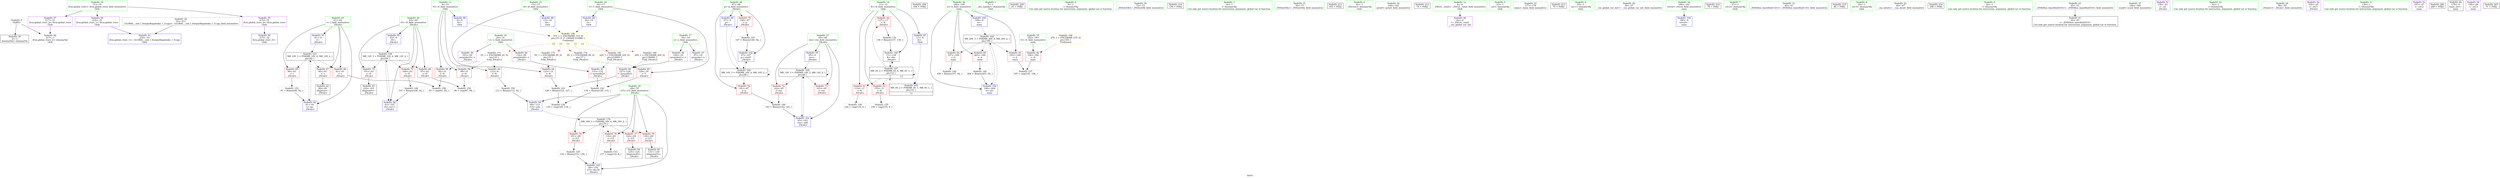digraph "SVFG" {
	label="SVFG";

	Node0x555857e14da0 [shape=record,color=grey,label="{NodeID: 0\nNullPtr}"];
	Node0x555857e14da0 -> Node0x555857e2ba60[style=solid];
	Node0x555857e14da0 -> Node0x555857e2f7a0[style=solid];
	Node0x555857e3db20 [shape=record,color=yellow,style=double,label="{NodeID: 180\n20V_1 = ENCHI(MR_20V_0)\npts\{190000 \}\nFun[_Z4calcv]}"];
	Node0x555857e3db20 -> Node0x555857e2ecc0[style=dashed];
	Node0x555857e2c2e0 [shape=record,color=blue,label="{NodeID: 97\n65\<--9\nres\<--\n_Z4calcv\n}"];
	Node0x555857e2c2e0 -> Node0x555857e3ba00[style=dashed];
	Node0x555857e2a360 [shape=record,color=green,label="{NodeID: 14\n11\<--12\nK\<--K_field_insensitive\nGlob }"];
	Node0x555857e2a360 -> Node0x555857e2dd50[style=solid];
	Node0x555857e2a360 -> Node0x555857e2de20[style=solid];
	Node0x555857e2a360 -> Node0x555857e2def0[style=solid];
	Node0x555857e2a360 -> Node0x555857e2f2a0[style=solid];
	Node0x555857e2a360 -> Node0x555857e2c550[style=solid];
	Node0x555857e2b050 [shape=record,color=green,label="{NodeID: 28\n67\<--68\np\<--p_field_insensitive\n_Z4calcv\n}"];
	Node0x555857e2b050 -> Node0x555857e2e7e0[style=solid];
	Node0x555857e2b050 -> Node0x555857e2e8b0[style=solid];
	Node0x555857e2b050 -> Node0x555857e2c3b0[style=solid];
	Node0x555857e2b050 -> Node0x555857e2c6f0[style=solid];
	Node0x555857e48a10 [shape=record,color=black,label="{NodeID: 208\n104 = PHI()\n}"];
	Node0x555857e2bd30 [shape=record,color=black,label="{NodeID: 42\n86\<--85\nidxprom\<--\n_Z4calcv\n}"];
	Node0x555857e2d8e0 [shape=record,color=purple,label="{NodeID: 56\n216\<--31\nllvm.global_ctors_1\<--llvm.global_ctors\nGlob }"];
	Node0x555857e2d8e0 -> Node0x555857e2f6a0[style=solid];
	Node0x555857e33e50 [shape=record,color=grey,label="{NodeID: 153\n117 = cmp(116, 9, )\n}"];
	Node0x555857e2e4a0 [shape=record,color=red,label="{NodeID: 70\n101\<--63\n\<--i5\n_Z4calcv\n}"];
	Node0x555857e2e4a0 -> Node0x555857e2be00[style=solid];
	Node0x555857e3b500 [shape=record,color=black,label="{NodeID: 167\nMR_4V_2 = PHI(MR_4V_4, MR_4V_1, )\npts\{12 \}\n|{|<s5>13}}"];
	Node0x555857e3b500 -> Node0x555857e2dd50[style=dashed];
	Node0x555857e3b500 -> Node0x555857e2de20[style=dashed];
	Node0x555857e3b500 -> Node0x555857e2def0[style=dashed];
	Node0x555857e3b500 -> Node0x555857e2c550[style=dashed];
	Node0x555857e3b500 -> Node0x555857e3b500[style=dashed];
	Node0x555857e3b500:s5 -> Node0x555857e3ab00[style=dashed,color=blue];
	Node0x555857e2f000 [shape=record,color=red,label="{NodeID: 84\n197\<--184\n\<--ii\nmain\n}"];
	Node0x555857e2f000 -> Node0x555857e2d140[style=solid];
	Node0x555857e150f0 [shape=record,color=green,label="{NodeID: 1\n7\<--1\n__dso_handle\<--dummyObj\nGlob }"];
	Node0x555857e3dc00 [shape=record,color=yellow,style=double,label="{NodeID: 181\n22V_1 = ENCHI(MR_22V_0)\npts\{210000 \}\nFun[_Z4calcv]}"];
	Node0x555857e3dc00 -> Node0x555857e2ed90[style=dashed];
	Node0x555857e2c3b0 [shape=record,color=blue,label="{NodeID: 98\n67\<--9\np\<--\n_Z4calcv\n}"];
	Node0x555857e2c3b0 -> Node0x555857e3bf00[style=dashed];
	Node0x555857e2a420 [shape=record,color=green,label="{NodeID: 15\n13\<--15\nB\<--B_field_insensitive\nGlob }"];
	Node0x555857e2a420 -> Node0x555857e2dfc0[style=solid];
	Node0x555857e2a420 -> Node0x555857e2f3a0[style=solid];
	Node0x555857e2b120 [shape=record,color=green,label="{NodeID: 29\n69\<--70\ni15\<--i15_field_insensitive\n_Z4calcv\n}"];
	Node0x555857e2b120 -> Node0x555857e2e980[style=solid];
	Node0x555857e2b120 -> Node0x555857e2ea50[style=solid];
	Node0x555857e2b120 -> Node0x555857e2eb20[style=solid];
	Node0x555857e2b120 -> Node0x555857e2ebf0[style=solid];
	Node0x555857e2b120 -> Node0x555857e2c480[style=solid];
	Node0x555857e2b120 -> Node0x555857e2c7c0[style=solid];
	Node0x555857e48ae0 [shape=record,color=black,label="{NodeID: 209\n43 = PHI()\n}"];
	Node0x555857e2be00 [shape=record,color=black,label="{NodeID: 43\n102\<--101\nidxprom9\<--\n_Z4calcv\n}"];
	Node0x555857e2d9e0 [shape=record,color=purple,label="{NodeID: 57\n217\<--31\nllvm.global_ctors_2\<--llvm.global_ctors\nGlob }"];
	Node0x555857e2d9e0 -> Node0x555857e2f7a0[style=solid];
	Node0x555857e33fd0 [shape=record,color=grey,label="{NodeID: 154\n135 = cmp(128, 134, )\n}"];
	Node0x555857e2e570 [shape=record,color=red,label="{NodeID: 71\n106\<--63\n\<--i5\n_Z4calcv\n}"];
	Node0x555857e2e570 -> Node0x555857e33850[style=solid];
	Node0x555857e3ba00 [shape=record,color=black,label="{NodeID: 168\nMR_14V_3 = PHI(MR_14V_5, MR_14V_2, )\npts\{66 \}\n}"];
	Node0x555857e3ba00 -> Node0x555857e2e640[style=dashed];
	Node0x555857e3ba00 -> Node0x555857e2e710[style=dashed];
	Node0x555857e3ba00 -> Node0x555857e2c620[style=dashed];
	Node0x555857e3ba00 -> Node0x555857e3ba00[style=dashed];
	Node0x555857e2f0d0 [shape=record,color=red,label="{NodeID: 85\n203\<--184\n\<--ii\nmain\n}"];
	Node0x555857e2f0d0 -> Node0x555857e2ce40[style=solid];
	Node0x555857e15180 [shape=record,color=green,label="{NodeID: 2\n9\<--1\n\<--dummyObj\nCan only get source location for instruction, argument, global var or function.}"];
	Node0x555857e2c480 [shape=record,color=blue,label="{NodeID: 99\n69\<--113\ni15\<--sub\n_Z4calcv\n}"];
	Node0x555857e2c480 -> Node0x555857e3c400[style=dashed];
	Node0x555857e2a4e0 [shape=record,color=green,label="{NodeID: 16\n16\<--17\nT\<--T_field_insensitive\nGlob }"];
	Node0x555857e2a4e0 -> Node0x555857e2e090[style=solid];
	Node0x555857e2a4e0 -> Node0x555857e2f4a0[style=solid];
	Node0x555857e2b1f0 [shape=record,color=green,label="{NodeID: 30\n72\<--73\n_ZNSirsERi\<--_ZNSirsERi_field_insensitive\n}"];
	Node0x555857e48bb0 [shape=record,color=black,label="{NodeID: 210\n159 = PHI()\n}"];
	Node0x555857e2bed0 [shape=record,color=black,label="{NodeID: 44\n125\<--124\nidxprom20\<--\n_Z4calcv\n}"];
	Node0x555857e2dae0 [shape=record,color=red,label="{NodeID: 58\n82\<--8\n\<--N\n_Z4calcv\n}"];
	Node0x555857e2dae0 -> Node0x555857e345d0[style=solid];
	Node0x555857e34150 [shape=record,color=grey,label="{NodeID: 155\n156 = cmp(155, 9, )\n}"];
	Node0x555857e2e640 [shape=record,color=red,label="{NodeID: 72\n142\<--65\n\<--res\n_Z4calcv\n}"];
	Node0x555857e2e640 -> Node0x555857e336d0[style=solid];
	Node0x555857e3bf00 [shape=record,color=black,label="{NodeID: 169\nMR_16V_3 = PHI(MR_16V_4, MR_16V_2, )\npts\{68 \}\n}"];
	Node0x555857e3bf00 -> Node0x555857e2e7e0[style=dashed];
	Node0x555857e3bf00 -> Node0x555857e2e8b0[style=dashed];
	Node0x555857e3bf00 -> Node0x555857e2c6f0[style=dashed];
	Node0x555857e3bf00 -> Node0x555857e3bf00[style=dashed];
	Node0x555857e2f1a0 [shape=record,color=blue,label="{NodeID: 86\n8\<--9\nN\<--\nGlob }"];
	Node0x555857e2f1a0 -> Node0x555857e3e090[style=dashed];
	Node0x555857e15210 [shape=record,color=green,label="{NodeID: 3\n14\<--1\n\<--dummyObj\nCan only get source location for instruction, argument, global var or function.}"];
	Node0x555857e2c550 [shape=record,color=blue,label="{NodeID: 100\n11\<--138\nK\<--dec\n_Z4calcv\n}"];
	Node0x555857e2c550 -> Node0x555857e3b500[style=dashed];
	Node0x555857e2a5e0 [shape=record,color=green,label="{NodeID: 17\n18\<--19\nx\<--x_field_insensitive\nGlob }"];
	Node0x555857e2a5e0 -> Node0x555857e2c140[style=solid];
	Node0x555857e2a5e0 -> Node0x555857e2d230[style=solid];
	Node0x555857e2b2f0 [shape=record,color=green,label="{NodeID: 31\n76\<--77\n_ZNSirsERx\<--_ZNSirsERx_field_insensitive\n}"];
	Node0x555857e48cb0 [shape=record,color=black,label="{NodeID: 211\n165 = PHI()\n}"];
	Node0x555857e2bfa0 [shape=record,color=black,label="{NodeID: 45\n131\<--130\nidxprom23\<--\n_Z4calcv\n}"];
	Node0x555857e2cb40 [shape=record,color=grey,label="{NodeID: 142\n134 = Binary(129, 133, )\n}"];
	Node0x555857e2cb40 -> Node0x555857e33fd0[style=solid];
	Node0x555857e2dbb0 [shape=record,color=red,label="{NodeID: 59\n98\<--8\n\<--N\n_Z4calcv\n}"];
	Node0x555857e2dbb0 -> Node0x555857e34750[style=solid];
	Node0x555857e342d0 [shape=record,color=grey,label="{NodeID: 156\n120 = cmp(119, 9, )\n}"];
	Node0x555857e2e710 [shape=record,color=red,label="{NodeID: 73\n163\<--65\n\<--res\n_Z4calcv\n}"];
	Node0x555857e3c400 [shape=record,color=black,label="{NodeID: 170\nMR_18V_3 = PHI(MR_18V_4, MR_18V_2, )\npts\{70 \}\n}"];
	Node0x555857e3c400 -> Node0x555857e2e980[style=dashed];
	Node0x555857e3c400 -> Node0x555857e2ea50[style=dashed];
	Node0x555857e3c400 -> Node0x555857e2eb20[style=dashed];
	Node0x555857e3c400 -> Node0x555857e2ebf0[style=dashed];
	Node0x555857e3c400 -> Node0x555857e2c7c0[style=dashed];
	Node0x555857e2f2a0 [shape=record,color=blue,label="{NodeID: 87\n11\<--9\nK\<--\nGlob }"];
	Node0x555857e2f2a0 -> Node0x555857e3ab00[style=dashed];
	Node0x555857e29d90 [shape=record,color=green,label="{NodeID: 4\n22\<--1\n_ZSt3cin\<--dummyObj\nGlob }"];
	Node0x555857e3ded0 [shape=record,color=yellow,style=double,label="{NodeID: 184\n27V_1 = ENCHI(MR_27V_0)\npts\{183 \}\nFun[main]}"];
	Node0x555857e3ded0 -> Node0x555857e2ee60[style=dashed];
	Node0x555857e2c620 [shape=record,color=blue,label="{NodeID: 101\n65\<--143\nres\<--add\n_Z4calcv\n}"];
	Node0x555857e2c620 -> Node0x555857e3ba00[style=dashed];
	Node0x555857e2a6e0 [shape=record,color=green,label="{NodeID: 18\n20\<--21\nv\<--v_field_insensitive\nGlob }"];
	Node0x555857e2a6e0 -> Node0x555857e2d300[style=solid];
	Node0x555857e2a6e0 -> Node0x555857e2d3d0[style=solid];
	Node0x555857e2b3f0 [shape=record,color=green,label="{NodeID: 32\n160\<--161\nprintf\<--printf_field_insensitive\n}"];
	Node0x555857e48db0 [shape=record,color=black,label="{NodeID: 212\n74 = PHI()\n}"];
	Node0x555857e2c070 [shape=record,color=purple,label="{NodeID: 46\n42\<--4\n\<--_ZStL8__ioinit\n__cxx_global_var_init\n}"];
	Node0x555857e2ccc0 [shape=record,color=grey,label="{NodeID: 143\n128 = Binary(123, 127, )\n}"];
	Node0x555857e2ccc0 -> Node0x555857e33fd0[style=solid];
	Node0x555857e2dc80 [shape=record,color=red,label="{NodeID: 60\n112\<--8\n\<--N\n_Z4calcv\n}"];
	Node0x555857e2dc80 -> Node0x555857e339d0[style=solid];
	Node0x555857e34450 [shape=record,color=grey,label="{NodeID: 157\n195 = cmp(193, 194, )\n}"];
	Node0x555857e2e7e0 [shape=record,color=red,label="{NodeID: 74\n141\<--67\n\<--p\n_Z4calcv\n}"];
	Node0x555857e2e7e0 -> Node0x555857e336d0[style=solid];
	Node0x555857e3c900 [shape=record,color=yellow,style=double,label="{NodeID: 171\n2V_1 = ENCHI(MR_2V_0)\npts\{10 \}\nFun[_Z4calcv]}"];
	Node0x555857e3c900 -> Node0x555857e2dae0[style=dashed];
	Node0x555857e3c900 -> Node0x555857e2dbb0[style=dashed];
	Node0x555857e3c900 -> Node0x555857e2dc80[style=dashed];
	Node0x555857e2f3a0 [shape=record,color=blue,label="{NodeID: 88\n13\<--14\nB\<--\nGlob }"];
	Node0x555857e2f3a0 -> Node0x555857e3e090[style=dashed];
	Node0x555857e29e20 [shape=record,color=green,label="{NodeID: 5\n23\<--1\n.str\<--dummyObj\nGlob }"];
	Node0x555857e2c6f0 [shape=record,color=blue,label="{NodeID: 102\n67\<--147\np\<--inc27\n_Z4calcv\n}"];
	Node0x555857e2c6f0 -> Node0x555857e3bf00[style=dashed];
	Node0x555857e2a7e0 [shape=record,color=green,label="{NodeID: 19\n31\<--35\nllvm.global_ctors\<--llvm.global_ctors_field_insensitive\nGlob }"];
	Node0x555857e2a7e0 -> Node0x555857e2d7e0[style=solid];
	Node0x555857e2a7e0 -> Node0x555857e2d8e0[style=solid];
	Node0x555857e2a7e0 -> Node0x555857e2d9e0[style=solid];
	Node0x555857e2b4f0 [shape=record,color=green,label="{NodeID: 33\n177\<--178\nmain\<--main_field_insensitive\n}"];
	Node0x555857e48f10 [shape=record,color=black,label="{NodeID: 213\n75 = PHI()\n}"];
	Node0x555857e2c140 [shape=record,color=purple,label="{NodeID: 47\n87\<--18\narrayidx\<--x\n_Z4calcv\n}"];
	Node0x555857e2ce40 [shape=record,color=grey,label="{NodeID: 144\n204 = Binary(203, 92, )\n}"];
	Node0x555857e2ce40 -> Node0x555857e30b60[style=solid];
	Node0x555857e2dd50 [shape=record,color=red,label="{NodeID: 61\n119\<--11\n\<--K\n_Z4calcv\n}"];
	Node0x555857e2dd50 -> Node0x555857e342d0[style=solid];
	Node0x555857e345d0 [shape=record,color=grey,label="{NodeID: 158\n83 = cmp(81, 82, )\n}"];
	Node0x555857e2e8b0 [shape=record,color=red,label="{NodeID: 75\n146\<--67\n\<--p\n_Z4calcv\n}"];
	Node0x555857e2e8b0 -> Node0x555857e33550[style=solid];
	Node0x555857e2f4a0 [shape=record,color=blue,label="{NodeID: 89\n16\<--14\nT\<--\nGlob }"];
	Node0x555857e2f4a0 -> Node0x555857e3e090[style=dashed];
	Node0x555857e29eb0 [shape=record,color=green,label="{NodeID: 6\n25\<--1\n.str.1\<--dummyObj\nGlob }"];
	Node0x555857e3e090 [shape=record,color=yellow,style=double,label="{NodeID: 186\n31V_1 = ENCHI(MR_31V_0)\npts\{10 15 17 190000 210000 \}\nFun[main]|{<s0>13|<s1>13|<s2>13|<s3>13|<s4>13}}"];
	Node0x555857e3e090:s0 -> Node0x555857e3c900[style=dashed,color=red];
	Node0x555857e3e090:s1 -> Node0x555857e3d500[style=dashed,color=red];
	Node0x555857e3e090:s2 -> Node0x555857e3d5e0[style=dashed,color=red];
	Node0x555857e3e090:s3 -> Node0x555857e3db20[style=dashed,color=red];
	Node0x555857e3e090:s4 -> Node0x555857e3dc00[style=dashed,color=red];
	Node0x555857e2c7c0 [shape=record,color=blue,label="{NodeID: 103\n69\<--152\ni15\<--dec30\n_Z4calcv\n}"];
	Node0x555857e2c7c0 -> Node0x555857e3c400[style=dashed];
	Node0x555857e2a8e0 [shape=record,color=green,label="{NodeID: 20\n36\<--37\n__cxx_global_var_init\<--__cxx_global_var_init_field_insensitive\n}"];
	Node0x555857e2b5f0 [shape=record,color=green,label="{NodeID: 34\n180\<--181\nretval\<--retval_field_insensitive\nmain\n}"];
	Node0x555857e2b5f0 -> Node0x555857e2c890[style=solid];
	Node0x555857e49010 [shape=record,color=black,label="{NodeID: 214\n78 = PHI()\n}"];
	Node0x555857e2d230 [shape=record,color=purple,label="{NodeID: 48\n126\<--18\narrayidx21\<--x\n_Z4calcv\n}"];
	Node0x555857e2d230 -> Node0x555857e2ecc0[style=solid];
	Node0x555857e2cfc0 [shape=record,color=grey,label="{NodeID: 145\n152 = Binary(151, 139, )\n}"];
	Node0x555857e2cfc0 -> Node0x555857e2c7c0[style=solid];
	Node0x555857e2de20 [shape=record,color=red,label="{NodeID: 62\n137\<--11\n\<--K\n_Z4calcv\n}"];
	Node0x555857e2de20 -> Node0x555857e33b50[style=solid];
	Node0x555857e34750 [shape=record,color=grey,label="{NodeID: 159\n99 = cmp(97, 98, )\n}"];
	Node0x555857e2e980 [shape=record,color=red,label="{NodeID: 76\n116\<--69\n\<--i15\n_Z4calcv\n}"];
	Node0x555857e2e980 -> Node0x555857e33e50[style=solid];
	Node0x555857e3d500 [shape=record,color=yellow,style=double,label="{NodeID: 173\n6V_1 = ENCHI(MR_6V_0)\npts\{15 \}\nFun[_Z4calcv]}"];
	Node0x555857e3d500 -> Node0x555857e2dfc0[style=dashed];
	Node0x555857e2f5a0 [shape=record,color=blue,label="{NodeID: 90\n215\<--32\nllvm.global_ctors_0\<--\nGlob }"];
	Node0x555857e29f40 [shape=record,color=green,label="{NodeID: 7\n27\<--1\n.str.2\<--dummyObj\nGlob }"];
	Node0x555857e2c890 [shape=record,color=blue,label="{NodeID: 104\n180\<--9\nretval\<--\nmain\n}"];
	Node0x555857e2a9e0 [shape=record,color=green,label="{NodeID: 21\n40\<--41\n_ZNSt8ios_base4InitC1Ev\<--_ZNSt8ios_base4InitC1Ev_field_insensitive\n}"];
	Node0x555857e2b6c0 [shape=record,color=green,label="{NodeID: 35\n182\<--183\ntt\<--tt_field_insensitive\nmain\n}"];
	Node0x555857e2b6c0 -> Node0x555857e2ee60[style=solid];
	Node0x555857e490e0 [shape=record,color=black,label="{NodeID: 215\n88 = PHI()\n}"];
	Node0x555857e2d300 [shape=record,color=purple,label="{NodeID: 49\n103\<--20\narrayidx10\<--v\n_Z4calcv\n}"];
	Node0x555857e2d140 [shape=record,color=grey,label="{NodeID: 146\n198 = Binary(197, 92, )\n}"];
	Node0x555857e2def0 [shape=record,color=red,label="{NodeID: 63\n155\<--11\n\<--K\n_Z4calcv\n}"];
	Node0x555857e2def0 -> Node0x555857e34150[style=solid];
	Node0x555857e2ea50 [shape=record,color=red,label="{NodeID: 77\n124\<--69\n\<--i15\n_Z4calcv\n}"];
	Node0x555857e2ea50 -> Node0x555857e2bed0[style=solid];
	Node0x555857e3d5e0 [shape=record,color=yellow,style=double,label="{NodeID: 174\n8V_1 = ENCHI(MR_8V_0)\npts\{17 \}\nFun[_Z4calcv]}"];
	Node0x555857e3d5e0 -> Node0x555857e2e090[style=dashed];
	Node0x555857e2f6a0 [shape=record,color=blue,label="{NodeID: 91\n216\<--33\nllvm.global_ctors_1\<--_GLOBAL__sub_I_SergeyRogulenko_1_0.cpp\nGlob }"];
	Node0x555857e29fd0 [shape=record,color=green,label="{NodeID: 8\n29\<--1\n.str.3\<--dummyObj\nGlob }"];
	Node0x555857e2c960 [shape=record,color=blue,label="{NodeID: 105\n184\<--9\nii\<--\nmain\n}"];
	Node0x555857e2c960 -> Node0x555857e3a600[style=dashed];
	Node0x555857e2aae0 [shape=record,color=green,label="{NodeID: 22\n46\<--47\n__cxa_atexit\<--__cxa_atexit_field_insensitive\n}"];
	Node0x555857e2b790 [shape=record,color=green,label="{NodeID: 36\n184\<--185\nii\<--ii_field_insensitive\nmain\n}"];
	Node0x555857e2b790 -> Node0x555857e2ef30[style=solid];
	Node0x555857e2b790 -> Node0x555857e2f000[style=solid];
	Node0x555857e2b790 -> Node0x555857e2f0d0[style=solid];
	Node0x555857e2b790 -> Node0x555857e2c960[style=solid];
	Node0x555857e2b790 -> Node0x555857e30b60[style=solid];
	Node0x555857e491b0 [shape=record,color=black,label="{NodeID: 216\n188 = PHI()\n}"];
	Node0x555857e2d3d0 [shape=record,color=purple,label="{NodeID: 50\n132\<--20\narrayidx24\<--v\n_Z4calcv\n}"];
	Node0x555857e2d3d0 -> Node0x555857e2ed90[style=solid];
	Node0x555857e33550 [shape=record,color=grey,label="{NodeID: 147\n147 = Binary(146, 92, )\n}"];
	Node0x555857e33550 -> Node0x555857e2c6f0[style=solid];
	Node0x555857e2dfc0 [shape=record,color=red,label="{NodeID: 64\n123\<--13\n\<--B\n_Z4calcv\n}"];
	Node0x555857e2dfc0 -> Node0x555857e2ccc0[style=solid];
	Node0x555857e2eb20 [shape=record,color=red,label="{NodeID: 78\n130\<--69\n\<--i15\n_Z4calcv\n}"];
	Node0x555857e2eb20 -> Node0x555857e2bfa0[style=solid];
	Node0x555857e2f7a0 [shape=record,color=blue, style = dotted,label="{NodeID: 92\n217\<--3\nllvm.global_ctors_2\<--dummyVal\nGlob }"];
	Node0x555857e2a060 [shape=record,color=green,label="{NodeID: 9\n32\<--1\n\<--dummyObj\nCan only get source location for instruction, argument, global var or function.}"];
	Node0x555857e30b60 [shape=record,color=blue,label="{NodeID: 106\n184\<--204\nii\<--inc\nmain\n}"];
	Node0x555857e30b60 -> Node0x555857e3a600[style=dashed];
	Node0x555857e2abe0 [shape=record,color=green,label="{NodeID: 23\n45\<--51\n_ZNSt8ios_base4InitD1Ev\<--_ZNSt8ios_base4InitD1Ev_field_insensitive\n}"];
	Node0x555857e2abe0 -> Node0x555857e2bc30[style=solid];
	Node0x555857e2b860 [shape=record,color=green,label="{NodeID: 37\n189\<--190\nscanf\<--scanf_field_insensitive\n}"];
	Node0x555857e2d4a0 [shape=record,color=purple,label="{NodeID: 51\n158\<--23\n\<--.str\n_Z4calcv\n}"];
	Node0x555857e336d0 [shape=record,color=grey,label="{NodeID: 148\n143 = Binary(142, 141, )\n}"];
	Node0x555857e336d0 -> Node0x555857e2c620[style=solid];
	Node0x555857e2e090 [shape=record,color=red,label="{NodeID: 65\n129\<--16\n\<--T\n_Z4calcv\n}"];
	Node0x555857e2e090 -> Node0x555857e2cb40[style=solid];
	Node0x555857e2ebf0 [shape=record,color=red,label="{NodeID: 79\n151\<--69\n\<--i15\n_Z4calcv\n}"];
	Node0x555857e2ebf0 -> Node0x555857e2cfc0[style=solid];
	Node0x555857e2f8a0 [shape=record,color=blue,label="{NodeID: 93\n61\<--9\ni\<--\n_Z4calcv\n}"];
	Node0x555857e2f8a0 -> Node0x555857e3a100[style=dashed];
	Node0x555857e2a0f0 [shape=record,color=green,label="{NodeID: 10\n92\<--1\n\<--dummyObj\nCan only get source location for instruction, argument, global var or function.}"];
	Node0x555857e2ace0 [shape=record,color=green,label="{NodeID: 24\n58\<--59\n_Z4calcv\<--_Z4calcv_field_insensitive\n}"];
	Node0x555857e2b960 [shape=record,color=green,label="{NodeID: 38\n33\<--211\n_GLOBAL__sub_I_SergeyRogulenko_1_0.cpp\<--_GLOBAL__sub_I_SergeyRogulenko_1_0.cpp_field_insensitive\n}"];
	Node0x555857e2b960 -> Node0x555857e2f6a0[style=solid];
	Node0x555857e2d570 [shape=record,color=purple,label="{NodeID: 52\n164\<--25\n\<--.str.1\n_Z4calcv\n}"];
	Node0x555857e33850 [shape=record,color=grey,label="{NodeID: 149\n107 = Binary(106, 92, )\n}"];
	Node0x555857e33850 -> Node0x555857e2c210[style=solid];
	Node0x555857e2e160 [shape=record,color=red,label="{NodeID: 66\n81\<--61\n\<--i\n_Z4calcv\n}"];
	Node0x555857e2e160 -> Node0x555857e345d0[style=solid];
	Node0x555857e3a100 [shape=record,color=black,label="{NodeID: 163\nMR_10V_3 = PHI(MR_10V_4, MR_10V_2, )\npts\{62 \}\n}"];
	Node0x555857e3a100 -> Node0x555857e2e160[style=dashed];
	Node0x555857e3a100 -> Node0x555857e2e230[style=dashed];
	Node0x555857e3a100 -> Node0x555857e2e300[style=dashed];
	Node0x555857e3a100 -> Node0x555857e2f970[style=dashed];
	Node0x555857e2ecc0 [shape=record,color=red,label="{NodeID: 80\n127\<--126\n\<--arrayidx21\n_Z4calcv\n}"];
	Node0x555857e2ecc0 -> Node0x555857e2ccc0[style=solid];
	Node0x555857e2f970 [shape=record,color=blue,label="{NodeID: 94\n61\<--91\ni\<--inc\n_Z4calcv\n}"];
	Node0x555857e2f970 -> Node0x555857e3a100[style=dashed];
	Node0x555857e2a180 [shape=record,color=green,label="{NodeID: 11\n139\<--1\n\<--dummyObj\nCan only get source location for instruction, argument, global var or function.}"];
	Node0x555857e2ade0 [shape=record,color=green,label="{NodeID: 25\n61\<--62\ni\<--i_field_insensitive\n_Z4calcv\n}"];
	Node0x555857e2ade0 -> Node0x555857e2e160[style=solid];
	Node0x555857e2ade0 -> Node0x555857e2e230[style=solid];
	Node0x555857e2ade0 -> Node0x555857e2e300[style=solid];
	Node0x555857e2ade0 -> Node0x555857e2f8a0[style=solid];
	Node0x555857e2ade0 -> Node0x555857e2f970[style=solid];
	Node0x555857e2ba60 [shape=record,color=black,label="{NodeID: 39\n2\<--3\ndummyVal\<--dummyVal\n}"];
	Node0x555857e2d640 [shape=record,color=purple,label="{NodeID: 53\n187\<--27\n\<--.str.2\nmain\n}"];
	Node0x555857e339d0 [shape=record,color=grey,label="{NodeID: 150\n113 = Binary(112, 92, )\n}"];
	Node0x555857e339d0 -> Node0x555857e2c480[style=solid];
	Node0x555857e2e230 [shape=record,color=red,label="{NodeID: 67\n85\<--61\n\<--i\n_Z4calcv\n}"];
	Node0x555857e2e230 -> Node0x555857e2bd30[style=solid];
	Node0x555857e3a600 [shape=record,color=black,label="{NodeID: 164\nMR_29V_3 = PHI(MR_29V_4, MR_29V_2, )\npts\{185 \}\n}"];
	Node0x555857e3a600 -> Node0x555857e2ef30[style=dashed];
	Node0x555857e3a600 -> Node0x555857e2f000[style=dashed];
	Node0x555857e3a600 -> Node0x555857e2f0d0[style=dashed];
	Node0x555857e3a600 -> Node0x555857e30b60[style=dashed];
	Node0x555857e2ed90 [shape=record,color=red,label="{NodeID: 81\n133\<--132\n\<--arrayidx24\n_Z4calcv\n}"];
	Node0x555857e2ed90 -> Node0x555857e2cb40[style=solid];
	Node0x555857e2fa40 [shape=record,color=blue,label="{NodeID: 95\n63\<--9\ni5\<--\n_Z4calcv\n}"];
	Node0x555857e2fa40 -> Node0x555857e3b000[style=dashed];
	Node0x555857e2a210 [shape=record,color=green,label="{NodeID: 12\n4\<--6\n_ZStL8__ioinit\<--_ZStL8__ioinit_field_insensitive\nGlob }"];
	Node0x555857e2a210 -> Node0x555857e2c070[style=solid];
	Node0x555857e2aeb0 [shape=record,color=green,label="{NodeID: 26\n63\<--64\ni5\<--i5_field_insensitive\n_Z4calcv\n}"];
	Node0x555857e2aeb0 -> Node0x555857e2e3d0[style=solid];
	Node0x555857e2aeb0 -> Node0x555857e2e4a0[style=solid];
	Node0x555857e2aeb0 -> Node0x555857e2e570[style=solid];
	Node0x555857e2aeb0 -> Node0x555857e2fa40[style=solid];
	Node0x555857e2aeb0 -> Node0x555857e2c210[style=solid];
	Node0x555857c42c20 [shape=record,color=black,label="{NodeID: 206\n200 = PHI()\n}"];
	Node0x555857e2bb60 [shape=record,color=black,label="{NodeID: 40\n179\<--9\nmain_ret\<--\nmain\n}"];
	Node0x555857e2d710 [shape=record,color=purple,label="{NodeID: 54\n199\<--29\n\<--.str.3\nmain\n}"];
	Node0x555857e33b50 [shape=record,color=grey,label="{NodeID: 151\n138 = Binary(137, 139, )\n}"];
	Node0x555857e33b50 -> Node0x555857e2c550[style=solid];
	Node0x555857e2e300 [shape=record,color=red,label="{NodeID: 68\n90\<--61\n\<--i\n_Z4calcv\n}"];
	Node0x555857e2e300 -> Node0x555857e33cd0[style=solid];
	Node0x555857e3ab00 [shape=record,color=black,label="{NodeID: 165\nMR_4V_2 = PHI(MR_4V_3, MR_4V_1, )\npts\{12 \}\n|{<s0>13}}"];
	Node0x555857e3ab00:s0 -> Node0x555857e3b500[style=dashed,color=red];
	Node0x555857e2ee60 [shape=record,color=red,label="{NodeID: 82\n194\<--182\n\<--tt\nmain\n}"];
	Node0x555857e2ee60 -> Node0x555857e34450[style=solid];
	Node0x555857e2c210 [shape=record,color=blue,label="{NodeID: 96\n63\<--107\ni5\<--inc13\n_Z4calcv\n}"];
	Node0x555857e2c210 -> Node0x555857e3b000[style=dashed];
	Node0x555857e2a2a0 [shape=record,color=green,label="{NodeID: 13\n8\<--10\nN\<--N_field_insensitive\nGlob }"];
	Node0x555857e2a2a0 -> Node0x555857e2dae0[style=solid];
	Node0x555857e2a2a0 -> Node0x555857e2dbb0[style=solid];
	Node0x555857e2a2a0 -> Node0x555857e2dc80[style=solid];
	Node0x555857e2a2a0 -> Node0x555857e2f1a0[style=solid];
	Node0x555857e2af80 [shape=record,color=green,label="{NodeID: 27\n65\<--66\nres\<--res_field_insensitive\n_Z4calcv\n}"];
	Node0x555857e2af80 -> Node0x555857e2e640[style=solid];
	Node0x555857e2af80 -> Node0x555857e2e710[style=solid];
	Node0x555857e2af80 -> Node0x555857e2c2e0[style=solid];
	Node0x555857e2af80 -> Node0x555857e2c620[style=solid];
	Node0x555857e48170 [shape=record,color=black,label="{NodeID: 207\n71 = PHI()\n}"];
	Node0x555857e2bc30 [shape=record,color=black,label="{NodeID: 41\n44\<--45\n\<--_ZNSt8ios_base4InitD1Ev\nCan only get source location for instruction, argument, global var or function.}"];
	Node0x555857e2d7e0 [shape=record,color=purple,label="{NodeID: 55\n215\<--31\nllvm.global_ctors_0\<--llvm.global_ctors\nGlob }"];
	Node0x555857e2d7e0 -> Node0x555857e2f5a0[style=solid];
	Node0x555857e33cd0 [shape=record,color=grey,label="{NodeID: 152\n91 = Binary(90, 92, )\n}"];
	Node0x555857e33cd0 -> Node0x555857e2f970[style=solid];
	Node0x555857e2e3d0 [shape=record,color=red,label="{NodeID: 69\n97\<--63\n\<--i5\n_Z4calcv\n}"];
	Node0x555857e2e3d0 -> Node0x555857e34750[style=solid];
	Node0x555857e3b000 [shape=record,color=black,label="{NodeID: 166\nMR_12V_3 = PHI(MR_12V_4, MR_12V_2, )\npts\{64 \}\n}"];
	Node0x555857e3b000 -> Node0x555857e2e3d0[style=dashed];
	Node0x555857e3b000 -> Node0x555857e2e4a0[style=dashed];
	Node0x555857e3b000 -> Node0x555857e2e570[style=dashed];
	Node0x555857e3b000 -> Node0x555857e2c210[style=dashed];
	Node0x555857e2ef30 [shape=record,color=red,label="{NodeID: 83\n193\<--184\n\<--ii\nmain\n}"];
	Node0x555857e2ef30 -> Node0x555857e34450[style=solid];
}
